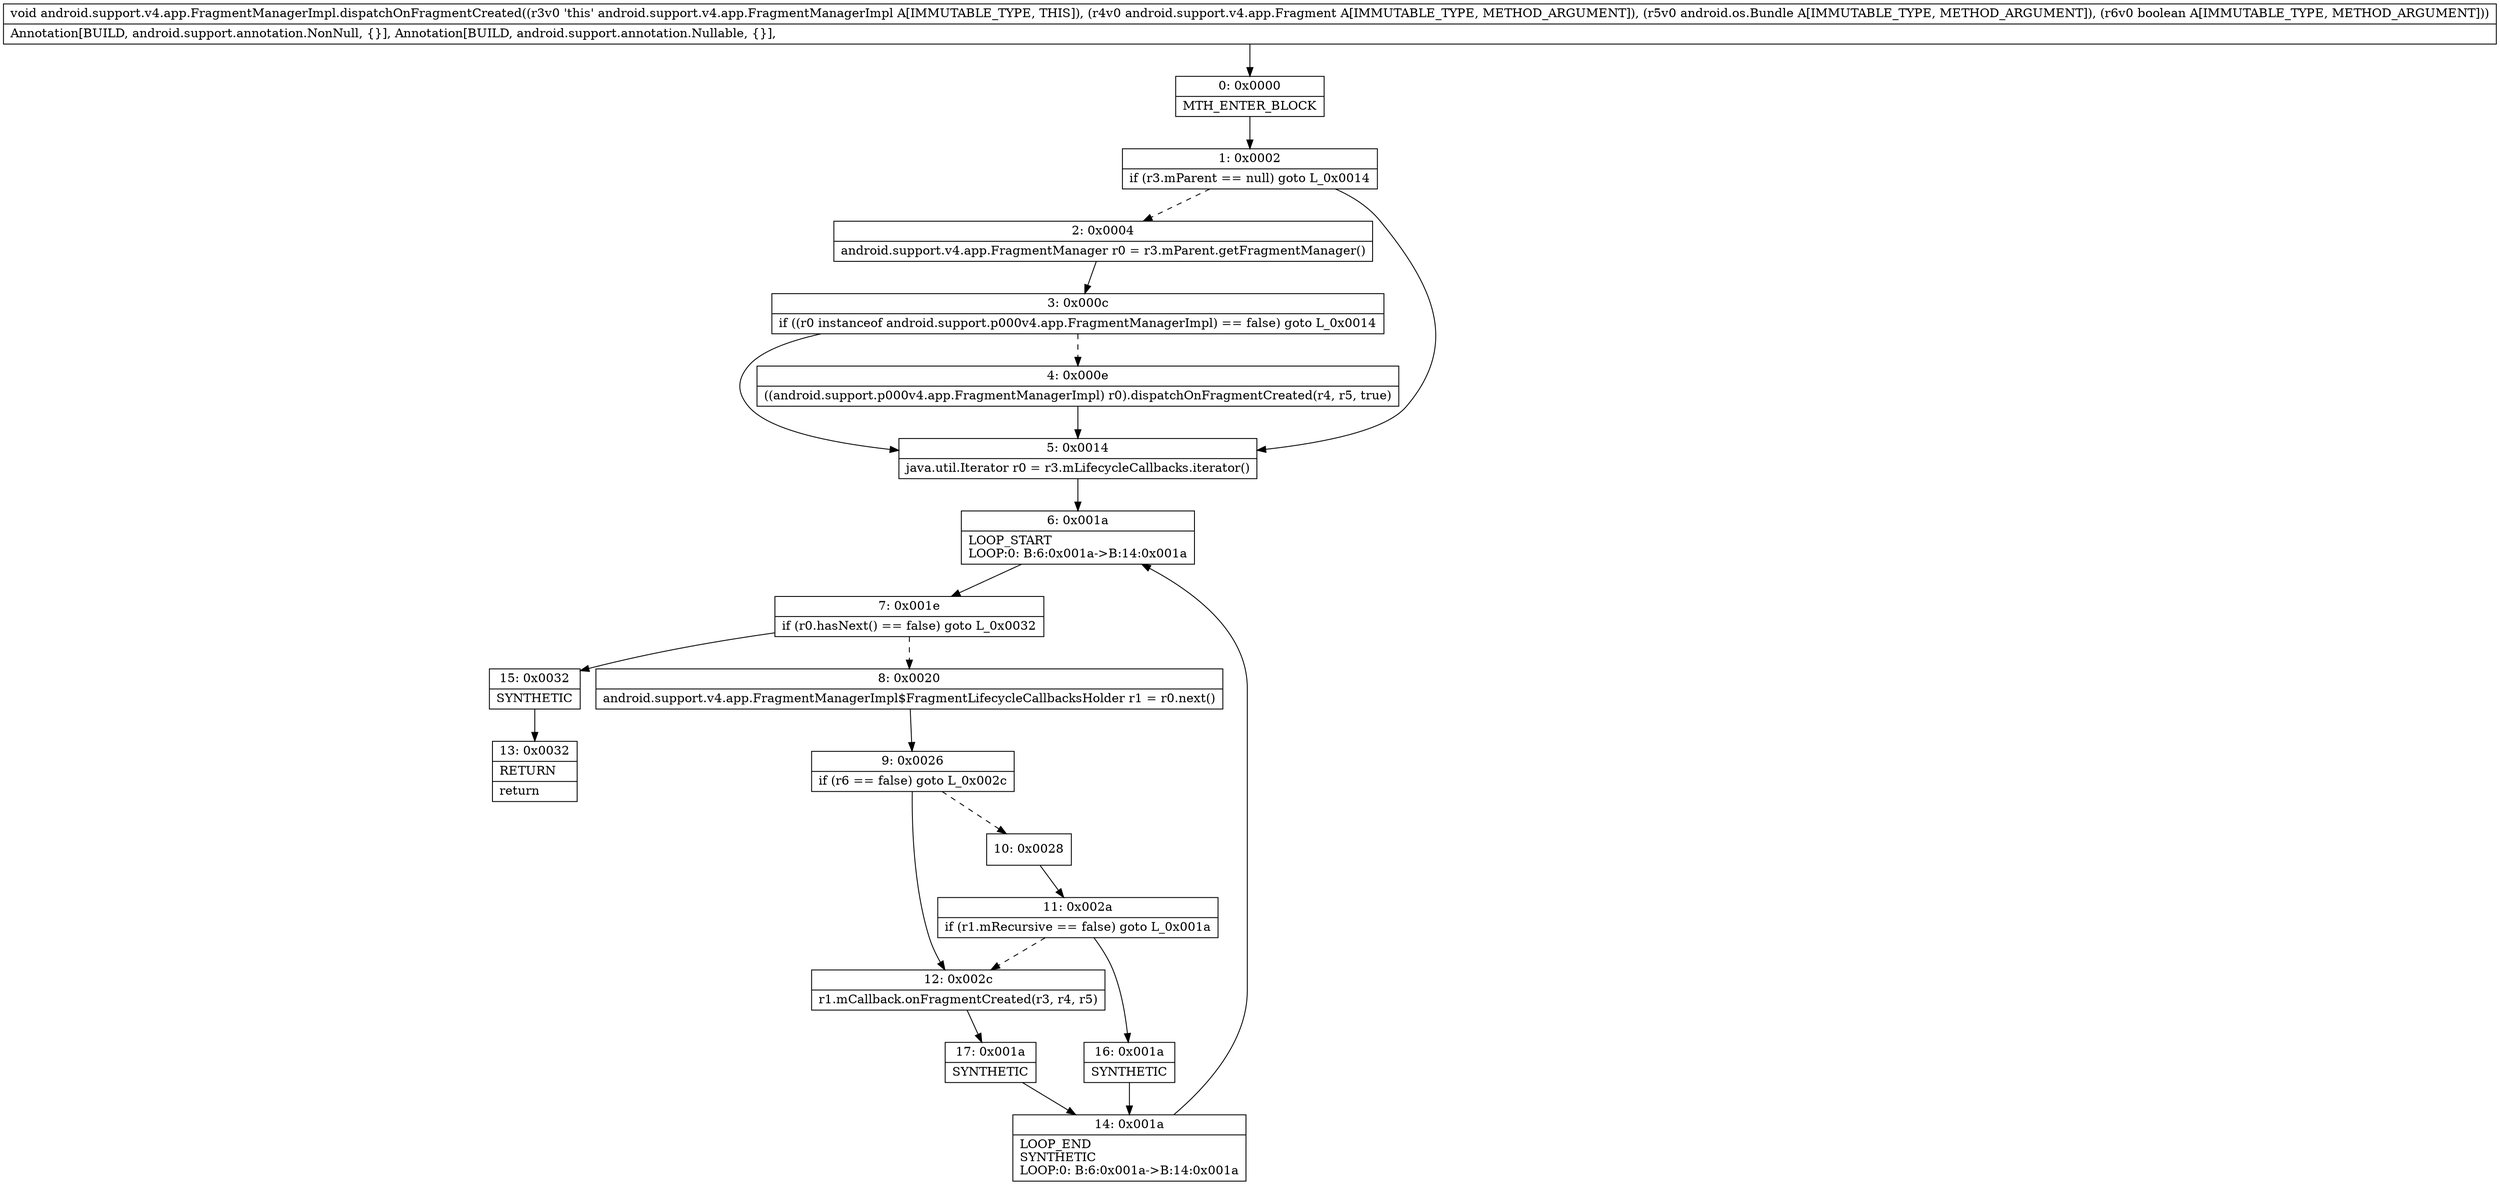digraph "CFG forandroid.support.v4.app.FragmentManagerImpl.dispatchOnFragmentCreated(Landroid\/support\/v4\/app\/Fragment;Landroid\/os\/Bundle;Z)V" {
Node_0 [shape=record,label="{0\:\ 0x0000|MTH_ENTER_BLOCK\l}"];
Node_1 [shape=record,label="{1\:\ 0x0002|if (r3.mParent == null) goto L_0x0014\l}"];
Node_2 [shape=record,label="{2\:\ 0x0004|android.support.v4.app.FragmentManager r0 = r3.mParent.getFragmentManager()\l}"];
Node_3 [shape=record,label="{3\:\ 0x000c|if ((r0 instanceof android.support.p000v4.app.FragmentManagerImpl) == false) goto L_0x0014\l}"];
Node_4 [shape=record,label="{4\:\ 0x000e|((android.support.p000v4.app.FragmentManagerImpl) r0).dispatchOnFragmentCreated(r4, r5, true)\l}"];
Node_5 [shape=record,label="{5\:\ 0x0014|java.util.Iterator r0 = r3.mLifecycleCallbacks.iterator()\l}"];
Node_6 [shape=record,label="{6\:\ 0x001a|LOOP_START\lLOOP:0: B:6:0x001a\-\>B:14:0x001a\l}"];
Node_7 [shape=record,label="{7\:\ 0x001e|if (r0.hasNext() == false) goto L_0x0032\l}"];
Node_8 [shape=record,label="{8\:\ 0x0020|android.support.v4.app.FragmentManagerImpl$FragmentLifecycleCallbacksHolder r1 = r0.next()\l}"];
Node_9 [shape=record,label="{9\:\ 0x0026|if (r6 == false) goto L_0x002c\l}"];
Node_10 [shape=record,label="{10\:\ 0x0028}"];
Node_11 [shape=record,label="{11\:\ 0x002a|if (r1.mRecursive == false) goto L_0x001a\l}"];
Node_12 [shape=record,label="{12\:\ 0x002c|r1.mCallback.onFragmentCreated(r3, r4, r5)\l}"];
Node_13 [shape=record,label="{13\:\ 0x0032|RETURN\l|return\l}"];
Node_14 [shape=record,label="{14\:\ 0x001a|LOOP_END\lSYNTHETIC\lLOOP:0: B:6:0x001a\-\>B:14:0x001a\l}"];
Node_15 [shape=record,label="{15\:\ 0x0032|SYNTHETIC\l}"];
Node_16 [shape=record,label="{16\:\ 0x001a|SYNTHETIC\l}"];
Node_17 [shape=record,label="{17\:\ 0x001a|SYNTHETIC\l}"];
MethodNode[shape=record,label="{void android.support.v4.app.FragmentManagerImpl.dispatchOnFragmentCreated((r3v0 'this' android.support.v4.app.FragmentManagerImpl A[IMMUTABLE_TYPE, THIS]), (r4v0 android.support.v4.app.Fragment A[IMMUTABLE_TYPE, METHOD_ARGUMENT]), (r5v0 android.os.Bundle A[IMMUTABLE_TYPE, METHOD_ARGUMENT]), (r6v0 boolean A[IMMUTABLE_TYPE, METHOD_ARGUMENT]))  | Annotation[BUILD, android.support.annotation.NonNull, \{\}], Annotation[BUILD, android.support.annotation.Nullable, \{\}], \l}"];
MethodNode -> Node_0;
Node_0 -> Node_1;
Node_1 -> Node_2[style=dashed];
Node_1 -> Node_5;
Node_2 -> Node_3;
Node_3 -> Node_4[style=dashed];
Node_3 -> Node_5;
Node_4 -> Node_5;
Node_5 -> Node_6;
Node_6 -> Node_7;
Node_7 -> Node_8[style=dashed];
Node_7 -> Node_15;
Node_8 -> Node_9;
Node_9 -> Node_10[style=dashed];
Node_9 -> Node_12;
Node_10 -> Node_11;
Node_11 -> Node_12[style=dashed];
Node_11 -> Node_16;
Node_12 -> Node_17;
Node_14 -> Node_6;
Node_15 -> Node_13;
Node_16 -> Node_14;
Node_17 -> Node_14;
}

